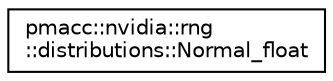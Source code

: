 digraph "Graphical Class Hierarchy"
{
 // LATEX_PDF_SIZE
  edge [fontname="Helvetica",fontsize="10",labelfontname="Helvetica",labelfontsize="10"];
  node [fontname="Helvetica",fontsize="10",shape=record];
  rankdir="LR";
  Node0 [label="pmacc::nvidia::rng\l::distributions::Normal_float",height=0.2,width=0.4,color="black", fillcolor="white", style="filled",URL="$structpmacc_1_1nvidia_1_1rng_1_1distributions_1_1_normal__float.html",tooltip=" "];
}
